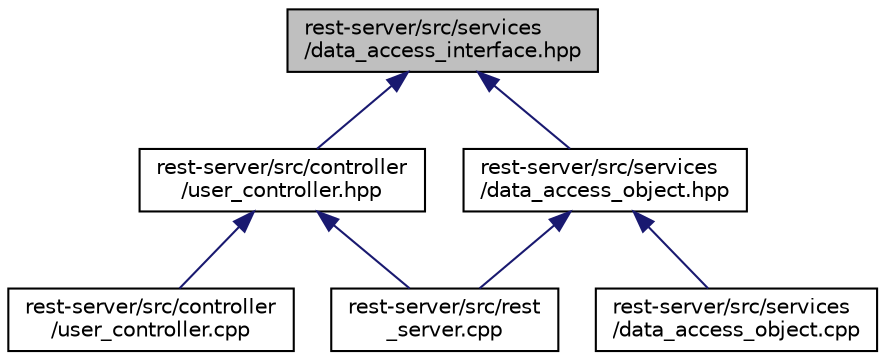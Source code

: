 digraph "rest-server/src/services/data_access_interface.hpp"
{
 // LATEX_PDF_SIZE
  edge [fontname="Helvetica",fontsize="10",labelfontname="Helvetica",labelfontsize="10"];
  node [fontname="Helvetica",fontsize="10",shape=record];
  Node5 [label="rest-server/src/services\l/data_access_interface.hpp",height=0.2,width=0.4,color="black", fillcolor="grey75", style="filled", fontcolor="black",tooltip="An interface for a DAO for users."];
  Node5 -> Node6 [dir="back",color="midnightblue",fontsize="10",style="solid",fontname="Helvetica"];
  Node6 [label="rest-server/src/controller\l/user_controller.hpp",height=0.2,width=0.4,color="black", fillcolor="white", style="filled",URL="$user__controller_8hpp.html",tooltip="A REST endpoint controller implementation class for users."];
  Node6 -> Node7 [dir="back",color="midnightblue",fontsize="10",style="solid",fontname="Helvetica"];
  Node7 [label="rest-server/src/controller\l/user_controller.cpp",height=0.2,width=0.4,color="black", fillcolor="white", style="filled",URL="$user__controller_8cpp.html",tooltip="Implementation of UserController."];
  Node6 -> Node8 [dir="back",color="midnightblue",fontsize="10",style="solid",fontname="Helvetica"];
  Node8 [label="rest-server/src/rest\l_server.cpp",height=0.2,width=0.4,color="black", fillcolor="white", style="filled",URL="$rest__server_8cpp.html",tooltip=" "];
  Node5 -> Node9 [dir="back",color="midnightblue",fontsize="10",style="solid",fontname="Helvetica"];
  Node9 [label="rest-server/src/services\l/data_access_object.hpp",height=0.2,width=0.4,color="black", fillcolor="white", style="filled",URL="$data__access__object_8hpp.html",tooltip="A DAO for users."];
  Node9 -> Node8 [dir="back",color="midnightblue",fontsize="10",style="solid",fontname="Helvetica"];
  Node9 -> Node10 [dir="back",color="midnightblue",fontsize="10",style="solid",fontname="Helvetica"];
  Node10 [label="rest-server/src/services\l/data_access_object.cpp",height=0.2,width=0.4,color="black", fillcolor="white", style="filled",URL="$data__access__object_8cpp.html",tooltip="Implements the DataAccessObject."];
}
